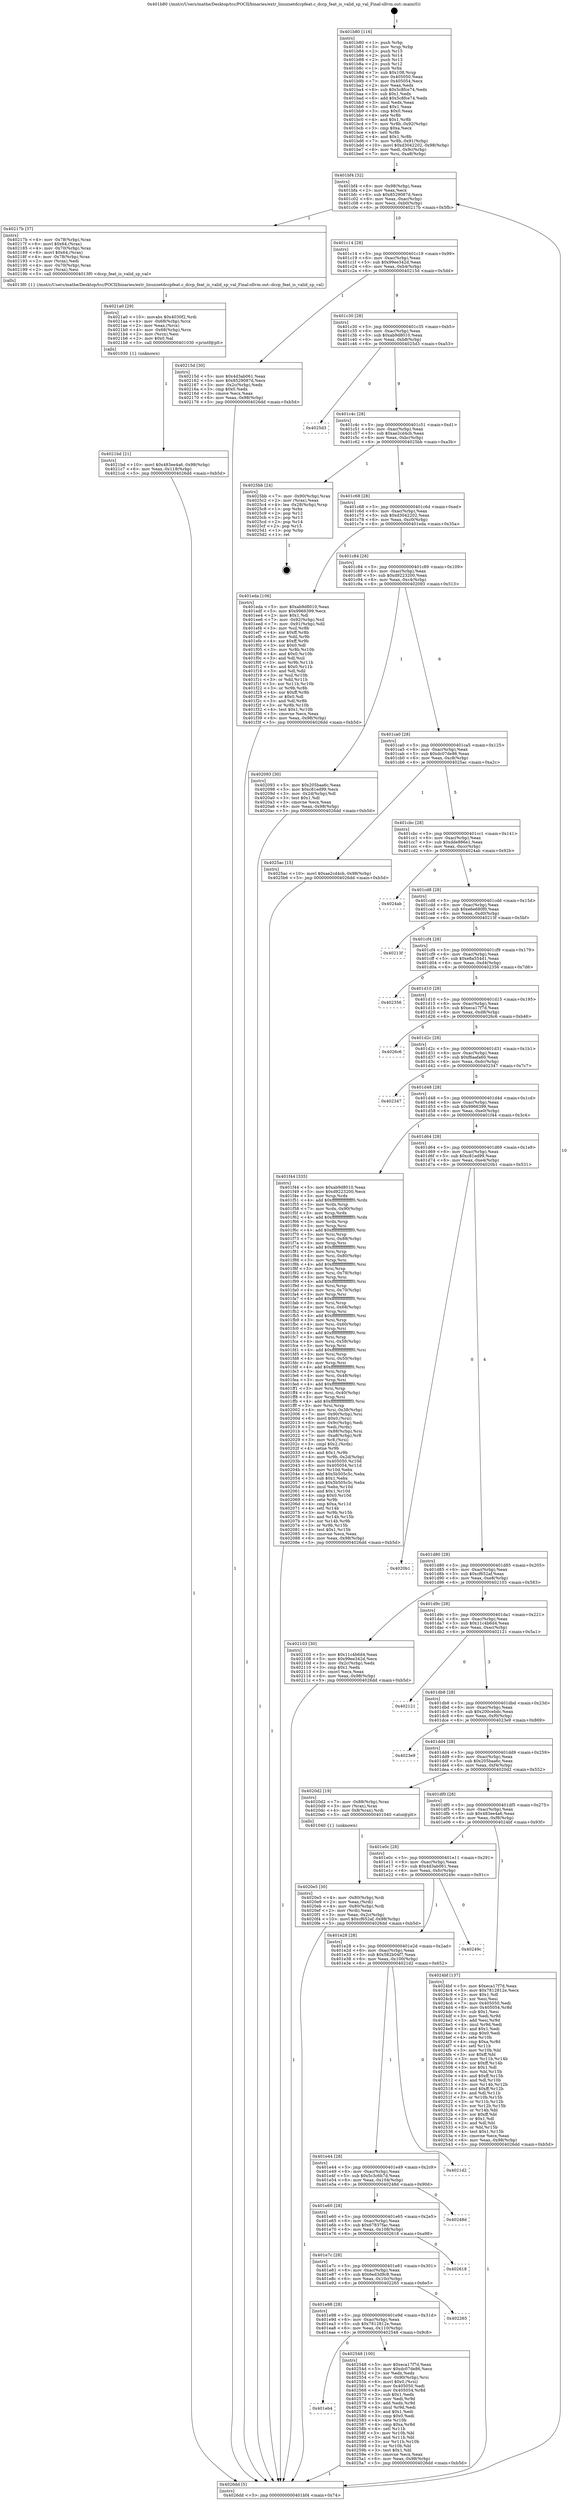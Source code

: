 digraph "0x401b80" {
  label = "0x401b80 (/mnt/c/Users/mathe/Desktop/tcc/POCII/binaries/extr_linuxnetdccpfeat.c_dccp_feat_is_valid_sp_val_Final-ollvm.out::main(0))"
  labelloc = "t"
  node[shape=record]

  Entry [label="",width=0.3,height=0.3,shape=circle,fillcolor=black,style=filled]
  "0x401bf4" [label="{
     0x401bf4 [32]\l
     | [instrs]\l
     &nbsp;&nbsp;0x401bf4 \<+6\>: mov -0x98(%rbp),%eax\l
     &nbsp;&nbsp;0x401bfa \<+2\>: mov %eax,%ecx\l
     &nbsp;&nbsp;0x401bfc \<+6\>: sub $0x8529087d,%ecx\l
     &nbsp;&nbsp;0x401c02 \<+6\>: mov %eax,-0xac(%rbp)\l
     &nbsp;&nbsp;0x401c08 \<+6\>: mov %ecx,-0xb0(%rbp)\l
     &nbsp;&nbsp;0x401c0e \<+6\>: je 000000000040217b \<main+0x5fb\>\l
  }"]
  "0x40217b" [label="{
     0x40217b [37]\l
     | [instrs]\l
     &nbsp;&nbsp;0x40217b \<+4\>: mov -0x78(%rbp),%rax\l
     &nbsp;&nbsp;0x40217f \<+6\>: movl $0x64,(%rax)\l
     &nbsp;&nbsp;0x402185 \<+4\>: mov -0x70(%rbp),%rax\l
     &nbsp;&nbsp;0x402189 \<+6\>: movl $0x64,(%rax)\l
     &nbsp;&nbsp;0x40218f \<+4\>: mov -0x78(%rbp),%rax\l
     &nbsp;&nbsp;0x402193 \<+2\>: mov (%rax),%edi\l
     &nbsp;&nbsp;0x402195 \<+4\>: mov -0x70(%rbp),%rax\l
     &nbsp;&nbsp;0x402199 \<+2\>: mov (%rax),%esi\l
     &nbsp;&nbsp;0x40219b \<+5\>: call 00000000004013f0 \<dccp_feat_is_valid_sp_val\>\l
     | [calls]\l
     &nbsp;&nbsp;0x4013f0 \{1\} (/mnt/c/Users/mathe/Desktop/tcc/POCII/binaries/extr_linuxnetdccpfeat.c_dccp_feat_is_valid_sp_val_Final-ollvm.out::dccp_feat_is_valid_sp_val)\l
  }"]
  "0x401c14" [label="{
     0x401c14 [28]\l
     | [instrs]\l
     &nbsp;&nbsp;0x401c14 \<+5\>: jmp 0000000000401c19 \<main+0x99\>\l
     &nbsp;&nbsp;0x401c19 \<+6\>: mov -0xac(%rbp),%eax\l
     &nbsp;&nbsp;0x401c1f \<+5\>: sub $0x99ee342d,%eax\l
     &nbsp;&nbsp;0x401c24 \<+6\>: mov %eax,-0xb4(%rbp)\l
     &nbsp;&nbsp;0x401c2a \<+6\>: je 000000000040215d \<main+0x5dd\>\l
  }"]
  Exit [label="",width=0.3,height=0.3,shape=circle,fillcolor=black,style=filled,peripheries=2]
  "0x40215d" [label="{
     0x40215d [30]\l
     | [instrs]\l
     &nbsp;&nbsp;0x40215d \<+5\>: mov $0x4d3ab061,%eax\l
     &nbsp;&nbsp;0x402162 \<+5\>: mov $0x8529087d,%ecx\l
     &nbsp;&nbsp;0x402167 \<+3\>: mov -0x2c(%rbp),%edx\l
     &nbsp;&nbsp;0x40216a \<+3\>: cmp $0x0,%edx\l
     &nbsp;&nbsp;0x40216d \<+3\>: cmove %ecx,%eax\l
     &nbsp;&nbsp;0x402170 \<+6\>: mov %eax,-0x98(%rbp)\l
     &nbsp;&nbsp;0x402176 \<+5\>: jmp 00000000004026dd \<main+0xb5d\>\l
  }"]
  "0x401c30" [label="{
     0x401c30 [28]\l
     | [instrs]\l
     &nbsp;&nbsp;0x401c30 \<+5\>: jmp 0000000000401c35 \<main+0xb5\>\l
     &nbsp;&nbsp;0x401c35 \<+6\>: mov -0xac(%rbp),%eax\l
     &nbsp;&nbsp;0x401c3b \<+5\>: sub $0xab9d8010,%eax\l
     &nbsp;&nbsp;0x401c40 \<+6\>: mov %eax,-0xb8(%rbp)\l
     &nbsp;&nbsp;0x401c46 \<+6\>: je 00000000004025d3 \<main+0xa53\>\l
  }"]
  "0x401eb4" [label="{
     0x401eb4\l
  }", style=dashed]
  "0x4025d3" [label="{
     0x4025d3\l
  }", style=dashed]
  "0x401c4c" [label="{
     0x401c4c [28]\l
     | [instrs]\l
     &nbsp;&nbsp;0x401c4c \<+5\>: jmp 0000000000401c51 \<main+0xd1\>\l
     &nbsp;&nbsp;0x401c51 \<+6\>: mov -0xac(%rbp),%eax\l
     &nbsp;&nbsp;0x401c57 \<+5\>: sub $0xae2cd4cb,%eax\l
     &nbsp;&nbsp;0x401c5c \<+6\>: mov %eax,-0xbc(%rbp)\l
     &nbsp;&nbsp;0x401c62 \<+6\>: je 00000000004025bb \<main+0xa3b\>\l
  }"]
  "0x402548" [label="{
     0x402548 [100]\l
     | [instrs]\l
     &nbsp;&nbsp;0x402548 \<+5\>: mov $0xeca17f7d,%eax\l
     &nbsp;&nbsp;0x40254d \<+5\>: mov $0xdc07de86,%ecx\l
     &nbsp;&nbsp;0x402552 \<+2\>: xor %edx,%edx\l
     &nbsp;&nbsp;0x402554 \<+7\>: mov -0x90(%rbp),%rsi\l
     &nbsp;&nbsp;0x40255b \<+6\>: movl $0x0,(%rsi)\l
     &nbsp;&nbsp;0x402561 \<+7\>: mov 0x405050,%edi\l
     &nbsp;&nbsp;0x402568 \<+8\>: mov 0x405054,%r8d\l
     &nbsp;&nbsp;0x402570 \<+3\>: sub $0x1,%edx\l
     &nbsp;&nbsp;0x402573 \<+3\>: mov %edi,%r9d\l
     &nbsp;&nbsp;0x402576 \<+3\>: add %edx,%r9d\l
     &nbsp;&nbsp;0x402579 \<+4\>: imul %r9d,%edi\l
     &nbsp;&nbsp;0x40257d \<+3\>: and $0x1,%edi\l
     &nbsp;&nbsp;0x402580 \<+3\>: cmp $0x0,%edi\l
     &nbsp;&nbsp;0x402583 \<+4\>: sete %r10b\l
     &nbsp;&nbsp;0x402587 \<+4\>: cmp $0xa,%r8d\l
     &nbsp;&nbsp;0x40258b \<+4\>: setl %r11b\l
     &nbsp;&nbsp;0x40258f \<+3\>: mov %r10b,%bl\l
     &nbsp;&nbsp;0x402592 \<+3\>: and %r11b,%bl\l
     &nbsp;&nbsp;0x402595 \<+3\>: xor %r11b,%r10b\l
     &nbsp;&nbsp;0x402598 \<+3\>: or %r10b,%bl\l
     &nbsp;&nbsp;0x40259b \<+3\>: test $0x1,%bl\l
     &nbsp;&nbsp;0x40259e \<+3\>: cmovne %ecx,%eax\l
     &nbsp;&nbsp;0x4025a1 \<+6\>: mov %eax,-0x98(%rbp)\l
     &nbsp;&nbsp;0x4025a7 \<+5\>: jmp 00000000004026dd \<main+0xb5d\>\l
  }"]
  "0x4025bb" [label="{
     0x4025bb [24]\l
     | [instrs]\l
     &nbsp;&nbsp;0x4025bb \<+7\>: mov -0x90(%rbp),%rax\l
     &nbsp;&nbsp;0x4025c2 \<+2\>: mov (%rax),%eax\l
     &nbsp;&nbsp;0x4025c4 \<+4\>: lea -0x28(%rbp),%rsp\l
     &nbsp;&nbsp;0x4025c8 \<+1\>: pop %rbx\l
     &nbsp;&nbsp;0x4025c9 \<+2\>: pop %r12\l
     &nbsp;&nbsp;0x4025cb \<+2\>: pop %r13\l
     &nbsp;&nbsp;0x4025cd \<+2\>: pop %r14\l
     &nbsp;&nbsp;0x4025cf \<+2\>: pop %r15\l
     &nbsp;&nbsp;0x4025d1 \<+1\>: pop %rbp\l
     &nbsp;&nbsp;0x4025d2 \<+1\>: ret\l
  }"]
  "0x401c68" [label="{
     0x401c68 [28]\l
     | [instrs]\l
     &nbsp;&nbsp;0x401c68 \<+5\>: jmp 0000000000401c6d \<main+0xed\>\l
     &nbsp;&nbsp;0x401c6d \<+6\>: mov -0xac(%rbp),%eax\l
     &nbsp;&nbsp;0x401c73 \<+5\>: sub $0xd3042202,%eax\l
     &nbsp;&nbsp;0x401c78 \<+6\>: mov %eax,-0xc0(%rbp)\l
     &nbsp;&nbsp;0x401c7e \<+6\>: je 0000000000401eda \<main+0x35a\>\l
  }"]
  "0x401e98" [label="{
     0x401e98 [28]\l
     | [instrs]\l
     &nbsp;&nbsp;0x401e98 \<+5\>: jmp 0000000000401e9d \<main+0x31d\>\l
     &nbsp;&nbsp;0x401e9d \<+6\>: mov -0xac(%rbp),%eax\l
     &nbsp;&nbsp;0x401ea3 \<+5\>: sub $0x7812812e,%eax\l
     &nbsp;&nbsp;0x401ea8 \<+6\>: mov %eax,-0x110(%rbp)\l
     &nbsp;&nbsp;0x401eae \<+6\>: je 0000000000402548 \<main+0x9c8\>\l
  }"]
  "0x401eda" [label="{
     0x401eda [106]\l
     | [instrs]\l
     &nbsp;&nbsp;0x401eda \<+5\>: mov $0xab9d8010,%eax\l
     &nbsp;&nbsp;0x401edf \<+5\>: mov $0x9966399,%ecx\l
     &nbsp;&nbsp;0x401ee4 \<+2\>: mov $0x1,%dl\l
     &nbsp;&nbsp;0x401ee6 \<+7\>: mov -0x92(%rbp),%sil\l
     &nbsp;&nbsp;0x401eed \<+7\>: mov -0x91(%rbp),%dil\l
     &nbsp;&nbsp;0x401ef4 \<+3\>: mov %sil,%r8b\l
     &nbsp;&nbsp;0x401ef7 \<+4\>: xor $0xff,%r8b\l
     &nbsp;&nbsp;0x401efb \<+3\>: mov %dil,%r9b\l
     &nbsp;&nbsp;0x401efe \<+4\>: xor $0xff,%r9b\l
     &nbsp;&nbsp;0x401f02 \<+3\>: xor $0x0,%dl\l
     &nbsp;&nbsp;0x401f05 \<+3\>: mov %r8b,%r10b\l
     &nbsp;&nbsp;0x401f08 \<+4\>: and $0x0,%r10b\l
     &nbsp;&nbsp;0x401f0c \<+3\>: and %dl,%sil\l
     &nbsp;&nbsp;0x401f0f \<+3\>: mov %r9b,%r11b\l
     &nbsp;&nbsp;0x401f12 \<+4\>: and $0x0,%r11b\l
     &nbsp;&nbsp;0x401f16 \<+3\>: and %dl,%dil\l
     &nbsp;&nbsp;0x401f19 \<+3\>: or %sil,%r10b\l
     &nbsp;&nbsp;0x401f1c \<+3\>: or %dil,%r11b\l
     &nbsp;&nbsp;0x401f1f \<+3\>: xor %r11b,%r10b\l
     &nbsp;&nbsp;0x401f22 \<+3\>: or %r9b,%r8b\l
     &nbsp;&nbsp;0x401f25 \<+4\>: xor $0xff,%r8b\l
     &nbsp;&nbsp;0x401f29 \<+3\>: or $0x0,%dl\l
     &nbsp;&nbsp;0x401f2c \<+3\>: and %dl,%r8b\l
     &nbsp;&nbsp;0x401f2f \<+3\>: or %r8b,%r10b\l
     &nbsp;&nbsp;0x401f32 \<+4\>: test $0x1,%r10b\l
     &nbsp;&nbsp;0x401f36 \<+3\>: cmovne %ecx,%eax\l
     &nbsp;&nbsp;0x401f39 \<+6\>: mov %eax,-0x98(%rbp)\l
     &nbsp;&nbsp;0x401f3f \<+5\>: jmp 00000000004026dd \<main+0xb5d\>\l
  }"]
  "0x401c84" [label="{
     0x401c84 [28]\l
     | [instrs]\l
     &nbsp;&nbsp;0x401c84 \<+5\>: jmp 0000000000401c89 \<main+0x109\>\l
     &nbsp;&nbsp;0x401c89 \<+6\>: mov -0xac(%rbp),%eax\l
     &nbsp;&nbsp;0x401c8f \<+5\>: sub $0xd9223200,%eax\l
     &nbsp;&nbsp;0x401c94 \<+6\>: mov %eax,-0xc4(%rbp)\l
     &nbsp;&nbsp;0x401c9a \<+6\>: je 0000000000402093 \<main+0x513\>\l
  }"]
  "0x4026dd" [label="{
     0x4026dd [5]\l
     | [instrs]\l
     &nbsp;&nbsp;0x4026dd \<+5\>: jmp 0000000000401bf4 \<main+0x74\>\l
  }"]
  "0x401b80" [label="{
     0x401b80 [116]\l
     | [instrs]\l
     &nbsp;&nbsp;0x401b80 \<+1\>: push %rbp\l
     &nbsp;&nbsp;0x401b81 \<+3\>: mov %rsp,%rbp\l
     &nbsp;&nbsp;0x401b84 \<+2\>: push %r15\l
     &nbsp;&nbsp;0x401b86 \<+2\>: push %r14\l
     &nbsp;&nbsp;0x401b88 \<+2\>: push %r13\l
     &nbsp;&nbsp;0x401b8a \<+2\>: push %r12\l
     &nbsp;&nbsp;0x401b8c \<+1\>: push %rbx\l
     &nbsp;&nbsp;0x401b8d \<+7\>: sub $0x108,%rsp\l
     &nbsp;&nbsp;0x401b94 \<+7\>: mov 0x405050,%eax\l
     &nbsp;&nbsp;0x401b9b \<+7\>: mov 0x405054,%ecx\l
     &nbsp;&nbsp;0x401ba2 \<+2\>: mov %eax,%edx\l
     &nbsp;&nbsp;0x401ba4 \<+6\>: sub $0x5c8fce74,%edx\l
     &nbsp;&nbsp;0x401baa \<+3\>: sub $0x1,%edx\l
     &nbsp;&nbsp;0x401bad \<+6\>: add $0x5c8fce74,%edx\l
     &nbsp;&nbsp;0x401bb3 \<+3\>: imul %edx,%eax\l
     &nbsp;&nbsp;0x401bb6 \<+3\>: and $0x1,%eax\l
     &nbsp;&nbsp;0x401bb9 \<+3\>: cmp $0x0,%eax\l
     &nbsp;&nbsp;0x401bbc \<+4\>: sete %r8b\l
     &nbsp;&nbsp;0x401bc0 \<+4\>: and $0x1,%r8b\l
     &nbsp;&nbsp;0x401bc4 \<+7\>: mov %r8b,-0x92(%rbp)\l
     &nbsp;&nbsp;0x401bcb \<+3\>: cmp $0xa,%ecx\l
     &nbsp;&nbsp;0x401bce \<+4\>: setl %r8b\l
     &nbsp;&nbsp;0x401bd2 \<+4\>: and $0x1,%r8b\l
     &nbsp;&nbsp;0x401bd6 \<+7\>: mov %r8b,-0x91(%rbp)\l
     &nbsp;&nbsp;0x401bdd \<+10\>: movl $0xd3042202,-0x98(%rbp)\l
     &nbsp;&nbsp;0x401be7 \<+6\>: mov %edi,-0x9c(%rbp)\l
     &nbsp;&nbsp;0x401bed \<+7\>: mov %rsi,-0xa8(%rbp)\l
  }"]
  "0x402265" [label="{
     0x402265\l
  }", style=dashed]
  "0x402093" [label="{
     0x402093 [30]\l
     | [instrs]\l
     &nbsp;&nbsp;0x402093 \<+5\>: mov $0x205baa6c,%eax\l
     &nbsp;&nbsp;0x402098 \<+5\>: mov $0xc81ed99,%ecx\l
     &nbsp;&nbsp;0x40209d \<+3\>: mov -0x2d(%rbp),%dl\l
     &nbsp;&nbsp;0x4020a0 \<+3\>: test $0x1,%dl\l
     &nbsp;&nbsp;0x4020a3 \<+3\>: cmovne %ecx,%eax\l
     &nbsp;&nbsp;0x4020a6 \<+6\>: mov %eax,-0x98(%rbp)\l
     &nbsp;&nbsp;0x4020ac \<+5\>: jmp 00000000004026dd \<main+0xb5d\>\l
  }"]
  "0x401ca0" [label="{
     0x401ca0 [28]\l
     | [instrs]\l
     &nbsp;&nbsp;0x401ca0 \<+5\>: jmp 0000000000401ca5 \<main+0x125\>\l
     &nbsp;&nbsp;0x401ca5 \<+6\>: mov -0xac(%rbp),%eax\l
     &nbsp;&nbsp;0x401cab \<+5\>: sub $0xdc07de86,%eax\l
     &nbsp;&nbsp;0x401cb0 \<+6\>: mov %eax,-0xc8(%rbp)\l
     &nbsp;&nbsp;0x401cb6 \<+6\>: je 00000000004025ac \<main+0xa2c\>\l
  }"]
  "0x401e7c" [label="{
     0x401e7c [28]\l
     | [instrs]\l
     &nbsp;&nbsp;0x401e7c \<+5\>: jmp 0000000000401e81 \<main+0x301\>\l
     &nbsp;&nbsp;0x401e81 \<+6\>: mov -0xac(%rbp),%eax\l
     &nbsp;&nbsp;0x401e87 \<+5\>: sub $0x6ed3d9c8,%eax\l
     &nbsp;&nbsp;0x401e8c \<+6\>: mov %eax,-0x10c(%rbp)\l
     &nbsp;&nbsp;0x401e92 \<+6\>: je 0000000000402265 \<main+0x6e5\>\l
  }"]
  "0x4025ac" [label="{
     0x4025ac [15]\l
     | [instrs]\l
     &nbsp;&nbsp;0x4025ac \<+10\>: movl $0xae2cd4cb,-0x98(%rbp)\l
     &nbsp;&nbsp;0x4025b6 \<+5\>: jmp 00000000004026dd \<main+0xb5d\>\l
  }"]
  "0x401cbc" [label="{
     0x401cbc [28]\l
     | [instrs]\l
     &nbsp;&nbsp;0x401cbc \<+5\>: jmp 0000000000401cc1 \<main+0x141\>\l
     &nbsp;&nbsp;0x401cc1 \<+6\>: mov -0xac(%rbp),%eax\l
     &nbsp;&nbsp;0x401cc7 \<+5\>: sub $0xdde886e1,%eax\l
     &nbsp;&nbsp;0x401ccc \<+6\>: mov %eax,-0xcc(%rbp)\l
     &nbsp;&nbsp;0x401cd2 \<+6\>: je 00000000004024ab \<main+0x92b\>\l
  }"]
  "0x402618" [label="{
     0x402618\l
  }", style=dashed]
  "0x4024ab" [label="{
     0x4024ab\l
  }", style=dashed]
  "0x401cd8" [label="{
     0x401cd8 [28]\l
     | [instrs]\l
     &nbsp;&nbsp;0x401cd8 \<+5\>: jmp 0000000000401cdd \<main+0x15d\>\l
     &nbsp;&nbsp;0x401cdd \<+6\>: mov -0xac(%rbp),%eax\l
     &nbsp;&nbsp;0x401ce3 \<+5\>: sub $0xe6e680f0,%eax\l
     &nbsp;&nbsp;0x401ce8 \<+6\>: mov %eax,-0xd0(%rbp)\l
     &nbsp;&nbsp;0x401cee \<+6\>: je 000000000040213f \<main+0x5bf\>\l
  }"]
  "0x401e60" [label="{
     0x401e60 [28]\l
     | [instrs]\l
     &nbsp;&nbsp;0x401e60 \<+5\>: jmp 0000000000401e65 \<main+0x2e5\>\l
     &nbsp;&nbsp;0x401e65 \<+6\>: mov -0xac(%rbp),%eax\l
     &nbsp;&nbsp;0x401e6b \<+5\>: sub $0x67837fac,%eax\l
     &nbsp;&nbsp;0x401e70 \<+6\>: mov %eax,-0x108(%rbp)\l
     &nbsp;&nbsp;0x401e76 \<+6\>: je 0000000000402618 \<main+0xa98\>\l
  }"]
  "0x40213f" [label="{
     0x40213f\l
  }", style=dashed]
  "0x401cf4" [label="{
     0x401cf4 [28]\l
     | [instrs]\l
     &nbsp;&nbsp;0x401cf4 \<+5\>: jmp 0000000000401cf9 \<main+0x179\>\l
     &nbsp;&nbsp;0x401cf9 \<+6\>: mov -0xac(%rbp),%eax\l
     &nbsp;&nbsp;0x401cff \<+5\>: sub $0xe8a554d1,%eax\l
     &nbsp;&nbsp;0x401d04 \<+6\>: mov %eax,-0xd4(%rbp)\l
     &nbsp;&nbsp;0x401d0a \<+6\>: je 0000000000402356 \<main+0x7d6\>\l
  }"]
  "0x40248d" [label="{
     0x40248d\l
  }", style=dashed]
  "0x402356" [label="{
     0x402356\l
  }", style=dashed]
  "0x401d10" [label="{
     0x401d10 [28]\l
     | [instrs]\l
     &nbsp;&nbsp;0x401d10 \<+5\>: jmp 0000000000401d15 \<main+0x195\>\l
     &nbsp;&nbsp;0x401d15 \<+6\>: mov -0xac(%rbp),%eax\l
     &nbsp;&nbsp;0x401d1b \<+5\>: sub $0xeca17f7d,%eax\l
     &nbsp;&nbsp;0x401d20 \<+6\>: mov %eax,-0xd8(%rbp)\l
     &nbsp;&nbsp;0x401d26 \<+6\>: je 00000000004026c6 \<main+0xb46\>\l
  }"]
  "0x401e44" [label="{
     0x401e44 [28]\l
     | [instrs]\l
     &nbsp;&nbsp;0x401e44 \<+5\>: jmp 0000000000401e49 \<main+0x2c9\>\l
     &nbsp;&nbsp;0x401e49 \<+6\>: mov -0xac(%rbp),%eax\l
     &nbsp;&nbsp;0x401e4f \<+5\>: sub $0x5c3c6b7d,%eax\l
     &nbsp;&nbsp;0x401e54 \<+6\>: mov %eax,-0x104(%rbp)\l
     &nbsp;&nbsp;0x401e5a \<+6\>: je 000000000040248d \<main+0x90d\>\l
  }"]
  "0x4026c6" [label="{
     0x4026c6\l
  }", style=dashed]
  "0x401d2c" [label="{
     0x401d2c [28]\l
     | [instrs]\l
     &nbsp;&nbsp;0x401d2c \<+5\>: jmp 0000000000401d31 \<main+0x1b1\>\l
     &nbsp;&nbsp;0x401d31 \<+6\>: mov -0xac(%rbp),%eax\l
     &nbsp;&nbsp;0x401d37 \<+5\>: sub $0xf6aafa60,%eax\l
     &nbsp;&nbsp;0x401d3c \<+6\>: mov %eax,-0xdc(%rbp)\l
     &nbsp;&nbsp;0x401d42 \<+6\>: je 0000000000402347 \<main+0x7c7\>\l
  }"]
  "0x4021d2" [label="{
     0x4021d2\l
  }", style=dashed]
  "0x402347" [label="{
     0x402347\l
  }", style=dashed]
  "0x401d48" [label="{
     0x401d48 [28]\l
     | [instrs]\l
     &nbsp;&nbsp;0x401d48 \<+5\>: jmp 0000000000401d4d \<main+0x1cd\>\l
     &nbsp;&nbsp;0x401d4d \<+6\>: mov -0xac(%rbp),%eax\l
     &nbsp;&nbsp;0x401d53 \<+5\>: sub $0x9966399,%eax\l
     &nbsp;&nbsp;0x401d58 \<+6\>: mov %eax,-0xe0(%rbp)\l
     &nbsp;&nbsp;0x401d5e \<+6\>: je 0000000000401f44 \<main+0x3c4\>\l
  }"]
  "0x401e28" [label="{
     0x401e28 [28]\l
     | [instrs]\l
     &nbsp;&nbsp;0x401e28 \<+5\>: jmp 0000000000401e2d \<main+0x2ad\>\l
     &nbsp;&nbsp;0x401e2d \<+6\>: mov -0xac(%rbp),%eax\l
     &nbsp;&nbsp;0x401e33 \<+5\>: sub $0x582b04f7,%eax\l
     &nbsp;&nbsp;0x401e38 \<+6\>: mov %eax,-0x100(%rbp)\l
     &nbsp;&nbsp;0x401e3e \<+6\>: je 00000000004021d2 \<main+0x652\>\l
  }"]
  "0x401f44" [label="{
     0x401f44 [335]\l
     | [instrs]\l
     &nbsp;&nbsp;0x401f44 \<+5\>: mov $0xab9d8010,%eax\l
     &nbsp;&nbsp;0x401f49 \<+5\>: mov $0xd9223200,%ecx\l
     &nbsp;&nbsp;0x401f4e \<+3\>: mov %rsp,%rdx\l
     &nbsp;&nbsp;0x401f51 \<+4\>: add $0xfffffffffffffff0,%rdx\l
     &nbsp;&nbsp;0x401f55 \<+3\>: mov %rdx,%rsp\l
     &nbsp;&nbsp;0x401f58 \<+7\>: mov %rdx,-0x90(%rbp)\l
     &nbsp;&nbsp;0x401f5f \<+3\>: mov %rsp,%rdx\l
     &nbsp;&nbsp;0x401f62 \<+4\>: add $0xfffffffffffffff0,%rdx\l
     &nbsp;&nbsp;0x401f66 \<+3\>: mov %rdx,%rsp\l
     &nbsp;&nbsp;0x401f69 \<+3\>: mov %rsp,%rsi\l
     &nbsp;&nbsp;0x401f6c \<+4\>: add $0xfffffffffffffff0,%rsi\l
     &nbsp;&nbsp;0x401f70 \<+3\>: mov %rsi,%rsp\l
     &nbsp;&nbsp;0x401f73 \<+7\>: mov %rsi,-0x88(%rbp)\l
     &nbsp;&nbsp;0x401f7a \<+3\>: mov %rsp,%rsi\l
     &nbsp;&nbsp;0x401f7d \<+4\>: add $0xfffffffffffffff0,%rsi\l
     &nbsp;&nbsp;0x401f81 \<+3\>: mov %rsi,%rsp\l
     &nbsp;&nbsp;0x401f84 \<+4\>: mov %rsi,-0x80(%rbp)\l
     &nbsp;&nbsp;0x401f88 \<+3\>: mov %rsp,%rsi\l
     &nbsp;&nbsp;0x401f8b \<+4\>: add $0xfffffffffffffff0,%rsi\l
     &nbsp;&nbsp;0x401f8f \<+3\>: mov %rsi,%rsp\l
     &nbsp;&nbsp;0x401f92 \<+4\>: mov %rsi,-0x78(%rbp)\l
     &nbsp;&nbsp;0x401f96 \<+3\>: mov %rsp,%rsi\l
     &nbsp;&nbsp;0x401f99 \<+4\>: add $0xfffffffffffffff0,%rsi\l
     &nbsp;&nbsp;0x401f9d \<+3\>: mov %rsi,%rsp\l
     &nbsp;&nbsp;0x401fa0 \<+4\>: mov %rsi,-0x70(%rbp)\l
     &nbsp;&nbsp;0x401fa4 \<+3\>: mov %rsp,%rsi\l
     &nbsp;&nbsp;0x401fa7 \<+4\>: add $0xfffffffffffffff0,%rsi\l
     &nbsp;&nbsp;0x401fab \<+3\>: mov %rsi,%rsp\l
     &nbsp;&nbsp;0x401fae \<+4\>: mov %rsi,-0x68(%rbp)\l
     &nbsp;&nbsp;0x401fb2 \<+3\>: mov %rsp,%rsi\l
     &nbsp;&nbsp;0x401fb5 \<+4\>: add $0xfffffffffffffff0,%rsi\l
     &nbsp;&nbsp;0x401fb9 \<+3\>: mov %rsi,%rsp\l
     &nbsp;&nbsp;0x401fbc \<+4\>: mov %rsi,-0x60(%rbp)\l
     &nbsp;&nbsp;0x401fc0 \<+3\>: mov %rsp,%rsi\l
     &nbsp;&nbsp;0x401fc3 \<+4\>: add $0xfffffffffffffff0,%rsi\l
     &nbsp;&nbsp;0x401fc7 \<+3\>: mov %rsi,%rsp\l
     &nbsp;&nbsp;0x401fca \<+4\>: mov %rsi,-0x58(%rbp)\l
     &nbsp;&nbsp;0x401fce \<+3\>: mov %rsp,%rsi\l
     &nbsp;&nbsp;0x401fd1 \<+4\>: add $0xfffffffffffffff0,%rsi\l
     &nbsp;&nbsp;0x401fd5 \<+3\>: mov %rsi,%rsp\l
     &nbsp;&nbsp;0x401fd8 \<+4\>: mov %rsi,-0x50(%rbp)\l
     &nbsp;&nbsp;0x401fdc \<+3\>: mov %rsp,%rsi\l
     &nbsp;&nbsp;0x401fdf \<+4\>: add $0xfffffffffffffff0,%rsi\l
     &nbsp;&nbsp;0x401fe3 \<+3\>: mov %rsi,%rsp\l
     &nbsp;&nbsp;0x401fe6 \<+4\>: mov %rsi,-0x48(%rbp)\l
     &nbsp;&nbsp;0x401fea \<+3\>: mov %rsp,%rsi\l
     &nbsp;&nbsp;0x401fed \<+4\>: add $0xfffffffffffffff0,%rsi\l
     &nbsp;&nbsp;0x401ff1 \<+3\>: mov %rsi,%rsp\l
     &nbsp;&nbsp;0x401ff4 \<+4\>: mov %rsi,-0x40(%rbp)\l
     &nbsp;&nbsp;0x401ff8 \<+3\>: mov %rsp,%rsi\l
     &nbsp;&nbsp;0x401ffb \<+4\>: add $0xfffffffffffffff0,%rsi\l
     &nbsp;&nbsp;0x401fff \<+3\>: mov %rsi,%rsp\l
     &nbsp;&nbsp;0x402002 \<+4\>: mov %rsi,-0x38(%rbp)\l
     &nbsp;&nbsp;0x402006 \<+7\>: mov -0x90(%rbp),%rsi\l
     &nbsp;&nbsp;0x40200d \<+6\>: movl $0x0,(%rsi)\l
     &nbsp;&nbsp;0x402013 \<+6\>: mov -0x9c(%rbp),%edi\l
     &nbsp;&nbsp;0x402019 \<+2\>: mov %edi,(%rdx)\l
     &nbsp;&nbsp;0x40201b \<+7\>: mov -0x88(%rbp),%rsi\l
     &nbsp;&nbsp;0x402022 \<+7\>: mov -0xa8(%rbp),%r8\l
     &nbsp;&nbsp;0x402029 \<+3\>: mov %r8,(%rsi)\l
     &nbsp;&nbsp;0x40202c \<+3\>: cmpl $0x2,(%rdx)\l
     &nbsp;&nbsp;0x40202f \<+4\>: setne %r9b\l
     &nbsp;&nbsp;0x402033 \<+4\>: and $0x1,%r9b\l
     &nbsp;&nbsp;0x402037 \<+4\>: mov %r9b,-0x2d(%rbp)\l
     &nbsp;&nbsp;0x40203b \<+8\>: mov 0x405050,%r10d\l
     &nbsp;&nbsp;0x402043 \<+8\>: mov 0x405054,%r11d\l
     &nbsp;&nbsp;0x40204b \<+3\>: mov %r10d,%ebx\l
     &nbsp;&nbsp;0x40204e \<+6\>: add $0x5b505c5c,%ebx\l
     &nbsp;&nbsp;0x402054 \<+3\>: sub $0x1,%ebx\l
     &nbsp;&nbsp;0x402057 \<+6\>: sub $0x5b505c5c,%ebx\l
     &nbsp;&nbsp;0x40205d \<+4\>: imul %ebx,%r10d\l
     &nbsp;&nbsp;0x402061 \<+4\>: and $0x1,%r10d\l
     &nbsp;&nbsp;0x402065 \<+4\>: cmp $0x0,%r10d\l
     &nbsp;&nbsp;0x402069 \<+4\>: sete %r9b\l
     &nbsp;&nbsp;0x40206d \<+4\>: cmp $0xa,%r11d\l
     &nbsp;&nbsp;0x402071 \<+4\>: setl %r14b\l
     &nbsp;&nbsp;0x402075 \<+3\>: mov %r9b,%r15b\l
     &nbsp;&nbsp;0x402078 \<+3\>: and %r14b,%r15b\l
     &nbsp;&nbsp;0x40207b \<+3\>: xor %r14b,%r9b\l
     &nbsp;&nbsp;0x40207e \<+3\>: or %r9b,%r15b\l
     &nbsp;&nbsp;0x402081 \<+4\>: test $0x1,%r15b\l
     &nbsp;&nbsp;0x402085 \<+3\>: cmovne %ecx,%eax\l
     &nbsp;&nbsp;0x402088 \<+6\>: mov %eax,-0x98(%rbp)\l
     &nbsp;&nbsp;0x40208e \<+5\>: jmp 00000000004026dd \<main+0xb5d\>\l
  }"]
  "0x401d64" [label="{
     0x401d64 [28]\l
     | [instrs]\l
     &nbsp;&nbsp;0x401d64 \<+5\>: jmp 0000000000401d69 \<main+0x1e9\>\l
     &nbsp;&nbsp;0x401d69 \<+6\>: mov -0xac(%rbp),%eax\l
     &nbsp;&nbsp;0x401d6f \<+5\>: sub $0xc81ed99,%eax\l
     &nbsp;&nbsp;0x401d74 \<+6\>: mov %eax,-0xe4(%rbp)\l
     &nbsp;&nbsp;0x401d7a \<+6\>: je 00000000004020b1 \<main+0x531\>\l
  }"]
  "0x40249c" [label="{
     0x40249c\l
  }", style=dashed]
  "0x401e0c" [label="{
     0x401e0c [28]\l
     | [instrs]\l
     &nbsp;&nbsp;0x401e0c \<+5\>: jmp 0000000000401e11 \<main+0x291\>\l
     &nbsp;&nbsp;0x401e11 \<+6\>: mov -0xac(%rbp),%eax\l
     &nbsp;&nbsp;0x401e17 \<+5\>: sub $0x4d3ab061,%eax\l
     &nbsp;&nbsp;0x401e1c \<+6\>: mov %eax,-0xfc(%rbp)\l
     &nbsp;&nbsp;0x401e22 \<+6\>: je 000000000040249c \<main+0x91c\>\l
  }"]
  "0x4020b1" [label="{
     0x4020b1\l
  }", style=dashed]
  "0x401d80" [label="{
     0x401d80 [28]\l
     | [instrs]\l
     &nbsp;&nbsp;0x401d80 \<+5\>: jmp 0000000000401d85 \<main+0x205\>\l
     &nbsp;&nbsp;0x401d85 \<+6\>: mov -0xac(%rbp),%eax\l
     &nbsp;&nbsp;0x401d8b \<+5\>: sub $0xcf652af,%eax\l
     &nbsp;&nbsp;0x401d90 \<+6\>: mov %eax,-0xe8(%rbp)\l
     &nbsp;&nbsp;0x401d96 \<+6\>: je 0000000000402103 \<main+0x583\>\l
  }"]
  "0x4024bf" [label="{
     0x4024bf [137]\l
     | [instrs]\l
     &nbsp;&nbsp;0x4024bf \<+5\>: mov $0xeca17f7d,%eax\l
     &nbsp;&nbsp;0x4024c4 \<+5\>: mov $0x7812812e,%ecx\l
     &nbsp;&nbsp;0x4024c9 \<+2\>: mov $0x1,%dl\l
     &nbsp;&nbsp;0x4024cb \<+2\>: xor %esi,%esi\l
     &nbsp;&nbsp;0x4024cd \<+7\>: mov 0x405050,%edi\l
     &nbsp;&nbsp;0x4024d4 \<+8\>: mov 0x405054,%r8d\l
     &nbsp;&nbsp;0x4024dc \<+3\>: sub $0x1,%esi\l
     &nbsp;&nbsp;0x4024df \<+3\>: mov %edi,%r9d\l
     &nbsp;&nbsp;0x4024e2 \<+3\>: add %esi,%r9d\l
     &nbsp;&nbsp;0x4024e5 \<+4\>: imul %r9d,%edi\l
     &nbsp;&nbsp;0x4024e9 \<+3\>: and $0x1,%edi\l
     &nbsp;&nbsp;0x4024ec \<+3\>: cmp $0x0,%edi\l
     &nbsp;&nbsp;0x4024ef \<+4\>: sete %r10b\l
     &nbsp;&nbsp;0x4024f3 \<+4\>: cmp $0xa,%r8d\l
     &nbsp;&nbsp;0x4024f7 \<+4\>: setl %r11b\l
     &nbsp;&nbsp;0x4024fb \<+3\>: mov %r10b,%bl\l
     &nbsp;&nbsp;0x4024fe \<+3\>: xor $0xff,%bl\l
     &nbsp;&nbsp;0x402501 \<+3\>: mov %r11b,%r14b\l
     &nbsp;&nbsp;0x402504 \<+4\>: xor $0xff,%r14b\l
     &nbsp;&nbsp;0x402508 \<+3\>: xor $0x1,%dl\l
     &nbsp;&nbsp;0x40250b \<+3\>: mov %bl,%r15b\l
     &nbsp;&nbsp;0x40250e \<+4\>: and $0xff,%r15b\l
     &nbsp;&nbsp;0x402512 \<+3\>: and %dl,%r10b\l
     &nbsp;&nbsp;0x402515 \<+3\>: mov %r14b,%r12b\l
     &nbsp;&nbsp;0x402518 \<+4\>: and $0xff,%r12b\l
     &nbsp;&nbsp;0x40251c \<+3\>: and %dl,%r11b\l
     &nbsp;&nbsp;0x40251f \<+3\>: or %r10b,%r15b\l
     &nbsp;&nbsp;0x402522 \<+3\>: or %r11b,%r12b\l
     &nbsp;&nbsp;0x402525 \<+3\>: xor %r12b,%r15b\l
     &nbsp;&nbsp;0x402528 \<+3\>: or %r14b,%bl\l
     &nbsp;&nbsp;0x40252b \<+3\>: xor $0xff,%bl\l
     &nbsp;&nbsp;0x40252e \<+3\>: or $0x1,%dl\l
     &nbsp;&nbsp;0x402531 \<+2\>: and %dl,%bl\l
     &nbsp;&nbsp;0x402533 \<+3\>: or %bl,%r15b\l
     &nbsp;&nbsp;0x402536 \<+4\>: test $0x1,%r15b\l
     &nbsp;&nbsp;0x40253a \<+3\>: cmovne %ecx,%eax\l
     &nbsp;&nbsp;0x40253d \<+6\>: mov %eax,-0x98(%rbp)\l
     &nbsp;&nbsp;0x402543 \<+5\>: jmp 00000000004026dd \<main+0xb5d\>\l
  }"]
  "0x402103" [label="{
     0x402103 [30]\l
     | [instrs]\l
     &nbsp;&nbsp;0x402103 \<+5\>: mov $0x11c4b6d4,%eax\l
     &nbsp;&nbsp;0x402108 \<+5\>: mov $0x99ee342d,%ecx\l
     &nbsp;&nbsp;0x40210d \<+3\>: mov -0x2c(%rbp),%edx\l
     &nbsp;&nbsp;0x402110 \<+3\>: cmp $0x1,%edx\l
     &nbsp;&nbsp;0x402113 \<+3\>: cmovl %ecx,%eax\l
     &nbsp;&nbsp;0x402116 \<+6\>: mov %eax,-0x98(%rbp)\l
     &nbsp;&nbsp;0x40211c \<+5\>: jmp 00000000004026dd \<main+0xb5d\>\l
  }"]
  "0x401d9c" [label="{
     0x401d9c [28]\l
     | [instrs]\l
     &nbsp;&nbsp;0x401d9c \<+5\>: jmp 0000000000401da1 \<main+0x221\>\l
     &nbsp;&nbsp;0x401da1 \<+6\>: mov -0xac(%rbp),%eax\l
     &nbsp;&nbsp;0x401da7 \<+5\>: sub $0x11c4b6d4,%eax\l
     &nbsp;&nbsp;0x401dac \<+6\>: mov %eax,-0xec(%rbp)\l
     &nbsp;&nbsp;0x401db2 \<+6\>: je 0000000000402121 \<main+0x5a1\>\l
  }"]
  "0x4021bd" [label="{
     0x4021bd [21]\l
     | [instrs]\l
     &nbsp;&nbsp;0x4021bd \<+10\>: movl $0x483ee4a6,-0x98(%rbp)\l
     &nbsp;&nbsp;0x4021c7 \<+6\>: mov %eax,-0x118(%rbp)\l
     &nbsp;&nbsp;0x4021cd \<+5\>: jmp 00000000004026dd \<main+0xb5d\>\l
  }"]
  "0x402121" [label="{
     0x402121\l
  }", style=dashed]
  "0x401db8" [label="{
     0x401db8 [28]\l
     | [instrs]\l
     &nbsp;&nbsp;0x401db8 \<+5\>: jmp 0000000000401dbd \<main+0x23d\>\l
     &nbsp;&nbsp;0x401dbd \<+6\>: mov -0xac(%rbp),%eax\l
     &nbsp;&nbsp;0x401dc3 \<+5\>: sub $0x200cebdc,%eax\l
     &nbsp;&nbsp;0x401dc8 \<+6\>: mov %eax,-0xf0(%rbp)\l
     &nbsp;&nbsp;0x401dce \<+6\>: je 00000000004023e9 \<main+0x869\>\l
  }"]
  "0x4021a0" [label="{
     0x4021a0 [29]\l
     | [instrs]\l
     &nbsp;&nbsp;0x4021a0 \<+10\>: movabs $0x4030f2,%rdi\l
     &nbsp;&nbsp;0x4021aa \<+4\>: mov -0x68(%rbp),%rcx\l
     &nbsp;&nbsp;0x4021ae \<+2\>: mov %eax,(%rcx)\l
     &nbsp;&nbsp;0x4021b0 \<+4\>: mov -0x68(%rbp),%rcx\l
     &nbsp;&nbsp;0x4021b4 \<+2\>: mov (%rcx),%esi\l
     &nbsp;&nbsp;0x4021b6 \<+2\>: mov $0x0,%al\l
     &nbsp;&nbsp;0x4021b8 \<+5\>: call 0000000000401030 \<printf@plt\>\l
     | [calls]\l
     &nbsp;&nbsp;0x401030 \{1\} (unknown)\l
  }"]
  "0x4023e9" [label="{
     0x4023e9\l
  }", style=dashed]
  "0x401dd4" [label="{
     0x401dd4 [28]\l
     | [instrs]\l
     &nbsp;&nbsp;0x401dd4 \<+5\>: jmp 0000000000401dd9 \<main+0x259\>\l
     &nbsp;&nbsp;0x401dd9 \<+6\>: mov -0xac(%rbp),%eax\l
     &nbsp;&nbsp;0x401ddf \<+5\>: sub $0x205baa6c,%eax\l
     &nbsp;&nbsp;0x401de4 \<+6\>: mov %eax,-0xf4(%rbp)\l
     &nbsp;&nbsp;0x401dea \<+6\>: je 00000000004020d2 \<main+0x552\>\l
  }"]
  "0x4020e5" [label="{
     0x4020e5 [30]\l
     | [instrs]\l
     &nbsp;&nbsp;0x4020e5 \<+4\>: mov -0x80(%rbp),%rdi\l
     &nbsp;&nbsp;0x4020e9 \<+2\>: mov %eax,(%rdi)\l
     &nbsp;&nbsp;0x4020eb \<+4\>: mov -0x80(%rbp),%rdi\l
     &nbsp;&nbsp;0x4020ef \<+2\>: mov (%rdi),%eax\l
     &nbsp;&nbsp;0x4020f1 \<+3\>: mov %eax,-0x2c(%rbp)\l
     &nbsp;&nbsp;0x4020f4 \<+10\>: movl $0xcf652af,-0x98(%rbp)\l
     &nbsp;&nbsp;0x4020fe \<+5\>: jmp 00000000004026dd \<main+0xb5d\>\l
  }"]
  "0x4020d2" [label="{
     0x4020d2 [19]\l
     | [instrs]\l
     &nbsp;&nbsp;0x4020d2 \<+7\>: mov -0x88(%rbp),%rax\l
     &nbsp;&nbsp;0x4020d9 \<+3\>: mov (%rax),%rax\l
     &nbsp;&nbsp;0x4020dc \<+4\>: mov 0x8(%rax),%rdi\l
     &nbsp;&nbsp;0x4020e0 \<+5\>: call 0000000000401040 \<atoi@plt\>\l
     | [calls]\l
     &nbsp;&nbsp;0x401040 \{1\} (unknown)\l
  }"]
  "0x401df0" [label="{
     0x401df0 [28]\l
     | [instrs]\l
     &nbsp;&nbsp;0x401df0 \<+5\>: jmp 0000000000401df5 \<main+0x275\>\l
     &nbsp;&nbsp;0x401df5 \<+6\>: mov -0xac(%rbp),%eax\l
     &nbsp;&nbsp;0x401dfb \<+5\>: sub $0x483ee4a6,%eax\l
     &nbsp;&nbsp;0x401e00 \<+6\>: mov %eax,-0xf8(%rbp)\l
     &nbsp;&nbsp;0x401e06 \<+6\>: je 00000000004024bf \<main+0x93f\>\l
  }"]
  Entry -> "0x401b80" [label=" 1"]
  "0x401bf4" -> "0x40217b" [label=" 1"]
  "0x401bf4" -> "0x401c14" [label=" 10"]
  "0x4025bb" -> Exit [label=" 1"]
  "0x401c14" -> "0x40215d" [label=" 1"]
  "0x401c14" -> "0x401c30" [label=" 9"]
  "0x4025ac" -> "0x4026dd" [label=" 1"]
  "0x401c30" -> "0x4025d3" [label=" 0"]
  "0x401c30" -> "0x401c4c" [label=" 9"]
  "0x402548" -> "0x4026dd" [label=" 1"]
  "0x401c4c" -> "0x4025bb" [label=" 1"]
  "0x401c4c" -> "0x401c68" [label=" 8"]
  "0x401e98" -> "0x401eb4" [label=" 0"]
  "0x401c68" -> "0x401eda" [label=" 1"]
  "0x401c68" -> "0x401c84" [label=" 7"]
  "0x401eda" -> "0x4026dd" [label=" 1"]
  "0x401b80" -> "0x401bf4" [label=" 1"]
  "0x4026dd" -> "0x401bf4" [label=" 10"]
  "0x401e98" -> "0x402548" [label=" 1"]
  "0x401c84" -> "0x402093" [label=" 1"]
  "0x401c84" -> "0x401ca0" [label=" 6"]
  "0x401e7c" -> "0x401e98" [label=" 1"]
  "0x401ca0" -> "0x4025ac" [label=" 1"]
  "0x401ca0" -> "0x401cbc" [label=" 5"]
  "0x401e7c" -> "0x402265" [label=" 0"]
  "0x401cbc" -> "0x4024ab" [label=" 0"]
  "0x401cbc" -> "0x401cd8" [label=" 5"]
  "0x401e60" -> "0x401e7c" [label=" 1"]
  "0x401cd8" -> "0x40213f" [label=" 0"]
  "0x401cd8" -> "0x401cf4" [label=" 5"]
  "0x401e60" -> "0x402618" [label=" 0"]
  "0x401cf4" -> "0x402356" [label=" 0"]
  "0x401cf4" -> "0x401d10" [label=" 5"]
  "0x401e44" -> "0x401e60" [label=" 1"]
  "0x401d10" -> "0x4026c6" [label=" 0"]
  "0x401d10" -> "0x401d2c" [label=" 5"]
  "0x401e44" -> "0x40248d" [label=" 0"]
  "0x401d2c" -> "0x402347" [label=" 0"]
  "0x401d2c" -> "0x401d48" [label=" 5"]
  "0x401e28" -> "0x401e44" [label=" 1"]
  "0x401d48" -> "0x401f44" [label=" 1"]
  "0x401d48" -> "0x401d64" [label=" 4"]
  "0x401e28" -> "0x4021d2" [label=" 0"]
  "0x401f44" -> "0x4026dd" [label=" 1"]
  "0x402093" -> "0x4026dd" [label=" 1"]
  "0x401e0c" -> "0x401e28" [label=" 1"]
  "0x401d64" -> "0x4020b1" [label=" 0"]
  "0x401d64" -> "0x401d80" [label=" 4"]
  "0x401e0c" -> "0x40249c" [label=" 0"]
  "0x401d80" -> "0x402103" [label=" 1"]
  "0x401d80" -> "0x401d9c" [label=" 3"]
  "0x4024bf" -> "0x4026dd" [label=" 1"]
  "0x401d9c" -> "0x402121" [label=" 0"]
  "0x401d9c" -> "0x401db8" [label=" 3"]
  "0x401df0" -> "0x4024bf" [label=" 1"]
  "0x401db8" -> "0x4023e9" [label=" 0"]
  "0x401db8" -> "0x401dd4" [label=" 3"]
  "0x401df0" -> "0x401e0c" [label=" 1"]
  "0x401dd4" -> "0x4020d2" [label=" 1"]
  "0x401dd4" -> "0x401df0" [label=" 2"]
  "0x4020d2" -> "0x4020e5" [label=" 1"]
  "0x4020e5" -> "0x4026dd" [label=" 1"]
  "0x402103" -> "0x4026dd" [label=" 1"]
  "0x40215d" -> "0x4026dd" [label=" 1"]
  "0x40217b" -> "0x4021a0" [label=" 1"]
  "0x4021a0" -> "0x4021bd" [label=" 1"]
  "0x4021bd" -> "0x4026dd" [label=" 1"]
}
